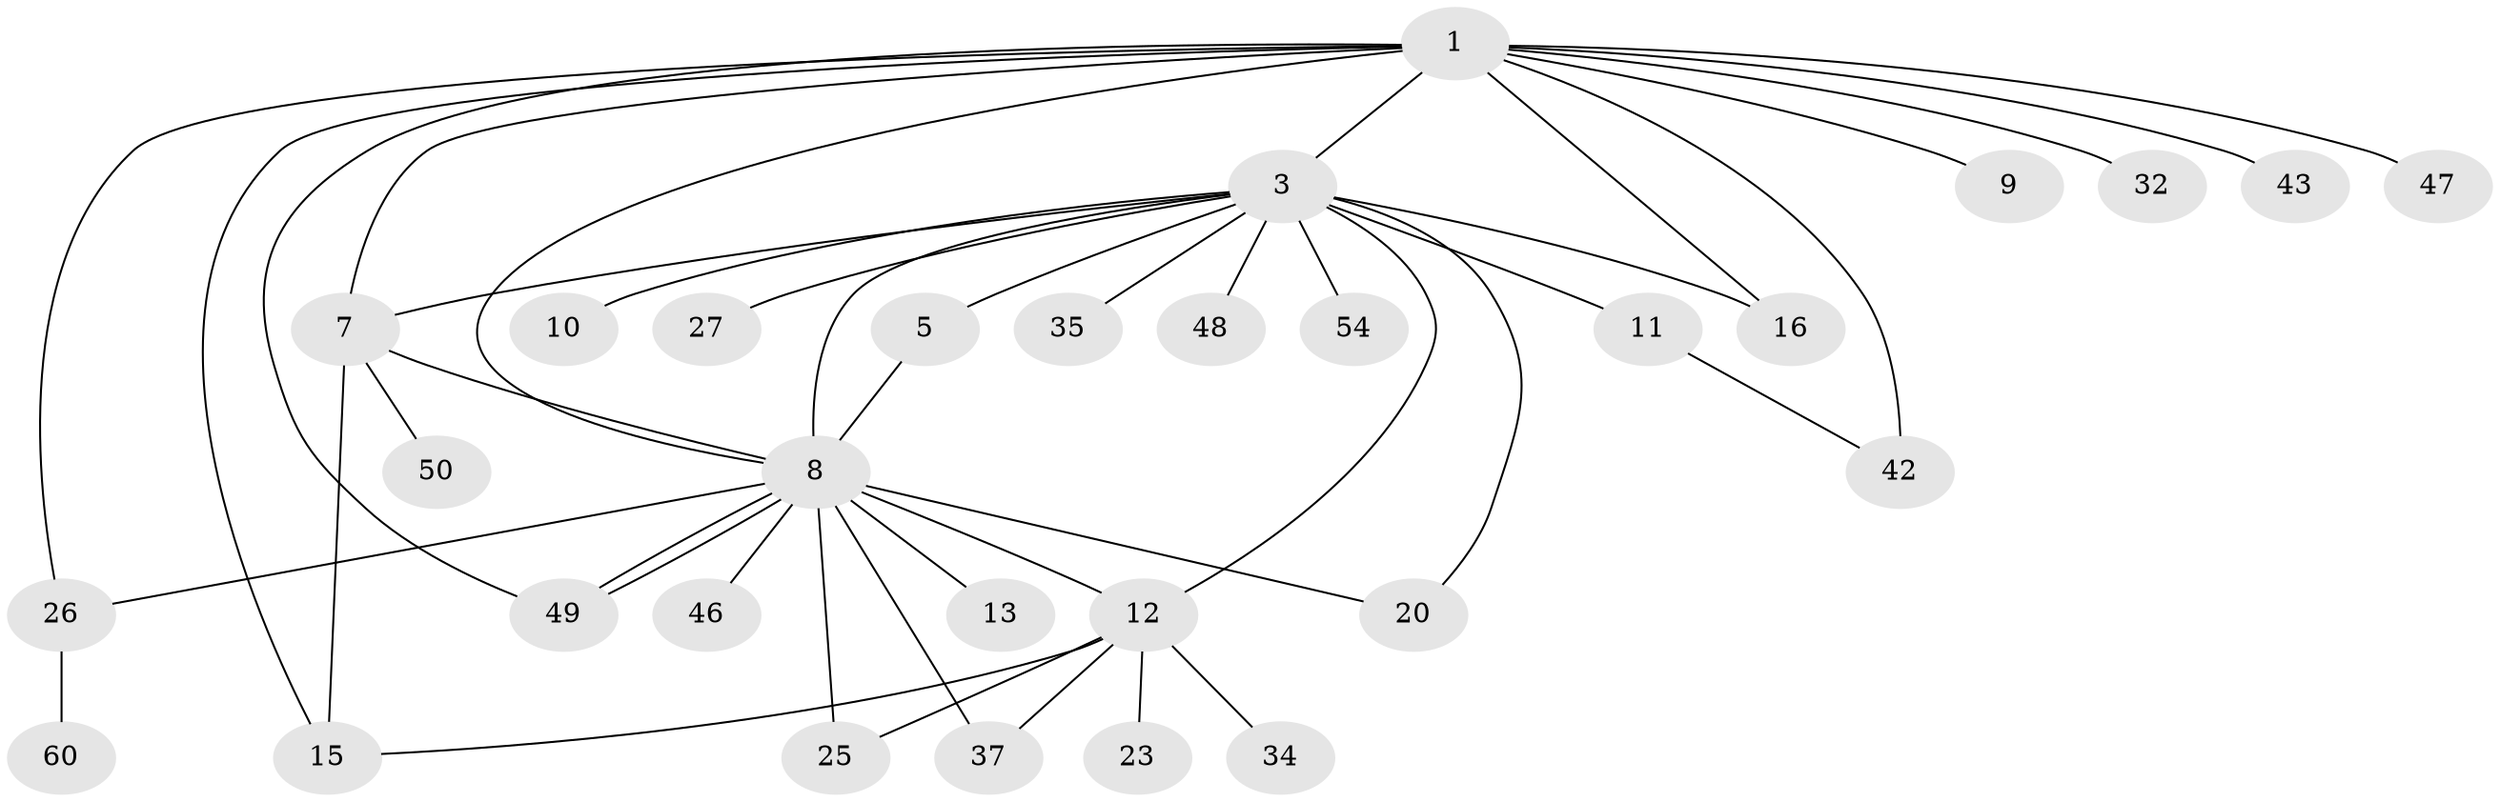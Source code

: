 // original degree distribution, {3: 0.18333333333333332, 16: 0.016666666666666666, 5: 0.016666666666666666, 17: 0.03333333333333333, 2: 0.25, 4: 0.05, 6: 0.05, 1: 0.4}
// Generated by graph-tools (version 1.1) at 2025/14/03/09/25 04:14:46]
// undirected, 30 vertices, 44 edges
graph export_dot {
graph [start="1"]
  node [color=gray90,style=filled];
  1 [super="+2+29"];
  3 [super="+58+4"];
  5;
  7 [super="+30"];
  8 [super="+55+21+33+53+39+24"];
  9;
  10;
  11;
  12 [super="+17+45+31"];
  13;
  15 [super="+59+41"];
  16;
  20 [super="+22+57"];
  23;
  25;
  26;
  27;
  32;
  34;
  35;
  37;
  42 [super="+51"];
  43;
  46;
  47;
  48;
  49;
  50;
  54;
  60;
  1 -- 3 [weight=3];
  1 -- 32 [weight=2];
  1 -- 7;
  1 -- 9;
  1 -- 42 [weight=2];
  1 -- 15;
  1 -- 16;
  1 -- 49;
  1 -- 47;
  1 -- 26;
  1 -- 8;
  1 -- 43;
  3 -- 10;
  3 -- 12 [weight=2];
  3 -- 8 [weight=3];
  3 -- 35;
  3 -- 5;
  3 -- 7;
  3 -- 11;
  3 -- 16;
  3 -- 48;
  3 -- 20;
  3 -- 54;
  3 -- 27;
  5 -- 8;
  7 -- 50;
  7 -- 8;
  7 -- 15;
  8 -- 13;
  8 -- 20;
  8 -- 26 [weight=2];
  8 -- 37;
  8 -- 49;
  8 -- 49;
  8 -- 12;
  8 -- 25;
  8 -- 46;
  11 -- 42;
  12 -- 15;
  12 -- 23;
  12 -- 34;
  12 -- 37;
  12 -- 25;
  26 -- 60;
}
